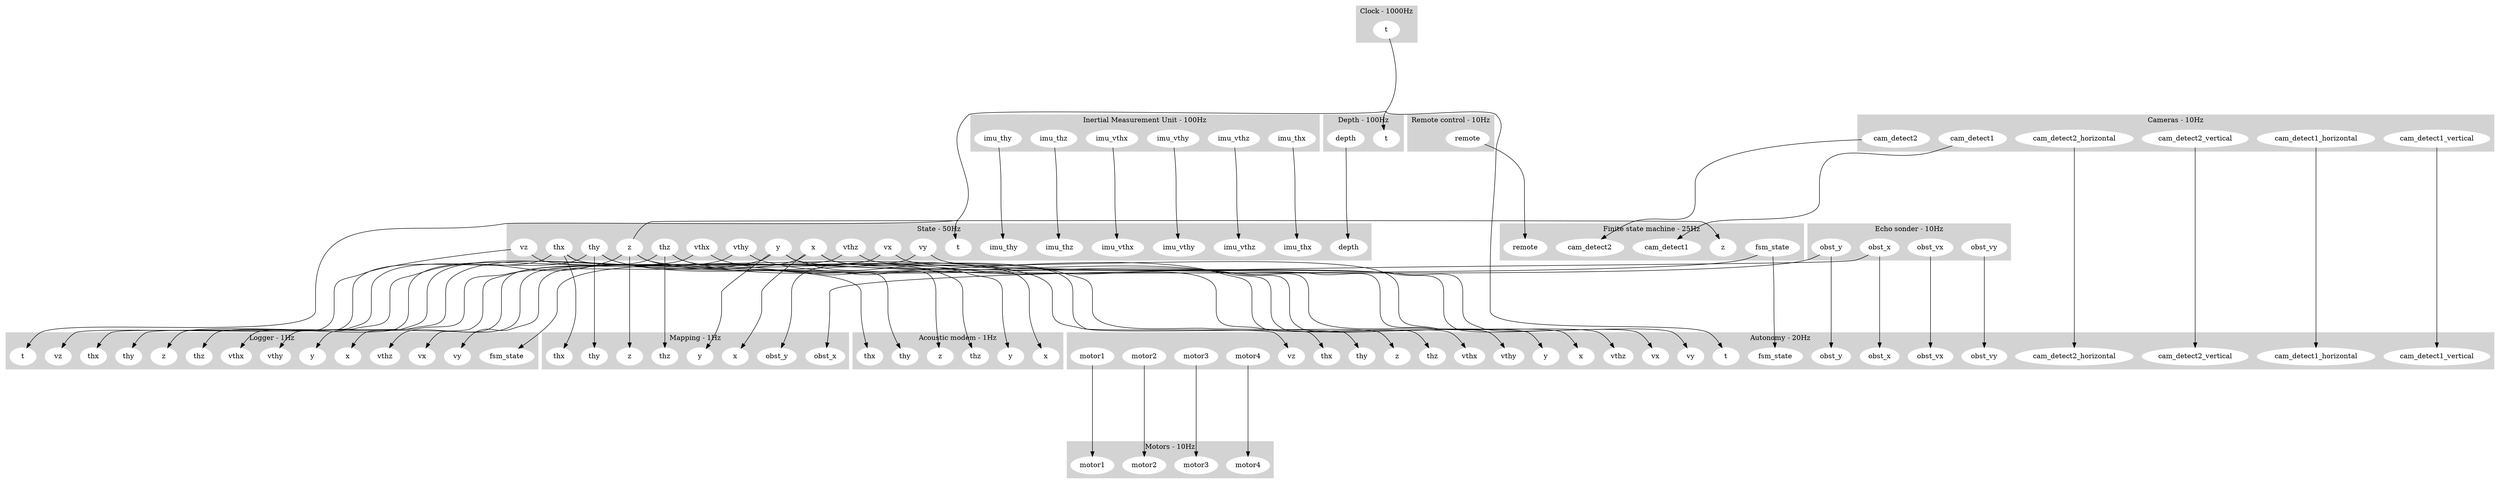 digraph links {
	concentrate=true;
	subgraph cluster_1 {
		label = "Acoustic modem - 1Hz";
		style=filled;
		color=lightgrey;
		node [style=filled,color=white];
		2 [label = "thx"];
		3 [label = "thy"];
		4 [label = "thz"];
		5 [label = "x"];
		6 [label = "y"];
		7 [label = "z"];
	}
	subgraph cluster_8 {
		label = "Autonomy - 20Hz";
		style=filled;
		color=lightgrey;
		node [style=filled,color=white];
		9 [label = "cam_detect1_horizontal"];
		10 [label = "cam_detect1_vertical"];
		11 [label = "cam_detect2_horizontal"];
		12 [label = "cam_detect2_vertical"];
		13 [label = "fsm_state"];
		14 [label = "obst_vx"];
		15 [label = "obst_vy"];
		16 [label = "obst_x"];
		17 [label = "obst_y"];
		18 [label = "t"];
		19 [label = "thx"];
		20 [label = "thy"];
		21 [label = "thz"];
		22 [label = "vthx"];
		23 [label = "vthy"];
		24 [label = "vthz"];
		25 [label = "vx"];
		26 [label = "vy"];
		27 [label = "vz"];
		28 [label = "x"];
		29 [label = "y"];
		30 [label = "z"];
		31 [label = "motor1"];
		32 [label = "motor2"];
		33 [label = "motor3"];
		34 [label = "motor4"];
	}
	subgraph cluster_35 {
		label = "Cameras - 10Hz";
		style=filled;
		color=lightgrey;
		node [style=filled,color=white];
		36 [label = "cam_detect1"];
		37 [label = "cam_detect1_horizontal"];
		38 [label = "cam_detect1_vertical"];
		39 [label = "cam_detect2"];
		40 [label = "cam_detect2_horizontal"];
		41 [label = "cam_detect2_vertical"];
	}
	subgraph cluster_42 {
		label = "Clock - 1000Hz";
		style=filled;
		color=lightgrey;
		node [style=filled,color=white];
		43 [label = "t"];
	}
	subgraph cluster_44 {
		label = "Depth - 100Hz";
		style=filled;
		color=lightgrey;
		node [style=filled,color=white];
		45 [label = "t"];
		46 [label = "depth"];
	}
	subgraph cluster_47 {
		label = "Echo sonder - 10Hz";
		style=filled;
		color=lightgrey;
		node [style=filled,color=white];
		48 [label = "obst_vx"];
		49 [label = "obst_vy"];
		50 [label = "obst_x"];
		51 [label = "obst_y"];
	}
	subgraph cluster_52 {
		label = "Inertial Measurement Unit - 100Hz";
		style=filled;
		color=lightgrey;
		node [style=filled,color=white];
		53 [label = "imu_thx"];
		54 [label = "imu_thy"];
		55 [label = "imu_thz"];
		56 [label = "imu_vthx"];
		57 [label = "imu_vthy"];
		58 [label = "imu_vthz"];
	}
	subgraph cluster_59 {
		label = "Logger - 1Hz";
		style=filled;
		color=lightgrey;
		node [style=filled,color=white];
		60 [label = "fsm_state"];
		61 [label = "t"];
		62 [label = "thx"];
		63 [label = "thy"];
		64 [label = "thz"];
		65 [label = "vthx"];
		66 [label = "vthy"];
		67 [label = "vthz"];
		68 [label = "vx"];
		69 [label = "vy"];
		70 [label = "vz"];
		71 [label = "x"];
		72 [label = "y"];
		73 [label = "z"];
	}
	subgraph cluster_74 {
		label = "Mapping - 1Hz";
		style=filled;
		color=lightgrey;
		node [style=filled,color=white];
		75 [label = "obst_x"];
		76 [label = "obst_y"];
		77 [label = "thx"];
		78 [label = "thy"];
		79 [label = "thz"];
		80 [label = "x"];
		81 [label = "y"];
		82 [label = "z"];
	}
	subgraph cluster_83 {
		label = "Motors - 10Hz";
		style=filled;
		color=lightgrey;
		node [style=filled,color=white];
		84 [label = "motor1"];
		85 [label = "motor2"];
		86 [label = "motor3"];
		87 [label = "motor4"];
	}
	subgraph cluster_88 {
		label = "Remote control - 10Hz";
		style=filled;
		color=lightgrey;
		node [style=filled,color=white];
		89 [label = "remote"];
	}
	subgraph cluster_90 {
		label = "State - 50Hz";
		style=filled;
		color=lightgrey;
		node [style=filled,color=white];
		91 [label = "depth"];
		92 [label = "imu_thx"];
		93 [label = "imu_thy"];
		94 [label = "imu_thz"];
		95 [label = "imu_vthx"];
		96 [label = "imu_vthy"];
		97 [label = "imu_vthz"];
		98 [label = "t"];
		99 [label = "thx"];
		100 [label = "thy"];
		101 [label = "thz"];
		102 [label = "vthx"];
		103 [label = "vthy"];
		104 [label = "vthz"];
		105 [label = "vx"];
		106 [label = "vy"];
		107 [label = "vz"];
		108 [label = "x"];
		109 [label = "y"];
		110 [label = "z"];
	}
	subgraph cluster_111 {
		label = "Finite state machine - 25Hz";
		style=filled;
		color=lightgrey;
		node [style=filled,color=white];
		112 [label = "cam_detect1"];
		113 [label = "cam_detect2"];
		114 [label = "remote"];
		115 [label = "z"];
		116 [label = "fsm_state"];
	}
	36->112 [minlen=5];
	37->9 [minlen=5];
	38->10 [minlen=5];
	39->113 [minlen=5];
	40->11 [minlen=5];
	41->12 [minlen=5];
	46->91 [minlen=5];
	116->13 [minlen=5];
	116->60 [minlen=5];
	53->92 [minlen=5];
	54->93 [minlen=5];
	55->94 [minlen=5];
	56->95 [minlen=5];
	57->96 [minlen=5];
	58->97 [minlen=5];
	31->84 [minlen=5];
	32->85 [minlen=5];
	33->86 [minlen=5];
	34->87 [minlen=5];
	48->14 [minlen=5];
	49->15 [minlen=5];
	50->16 [minlen=5];
	50->75 [minlen=5];
	51->17 [minlen=5];
	51->76 [minlen=5];
	89->114 [minlen=5];
	43->18 [minlen=5];
	43->45 [minlen=5];
	43->61 [minlen=5];
	43->98 [minlen=5];
	99->2 [minlen=5];
	99->19 [minlen=5];
	99->62 [minlen=5];
	99->77 [minlen=5];
	100->3 [minlen=5];
	100->20 [minlen=5];
	100->63 [minlen=5];
	100->78 [minlen=5];
	101->4 [minlen=5];
	101->21 [minlen=5];
	101->64 [minlen=5];
	101->79 [minlen=5];
	102->22 [minlen=5];
	102->65 [minlen=5];
	103->23 [minlen=5];
	103->66 [minlen=5];
	104->24 [minlen=5];
	104->67 [minlen=5];
	105->25 [minlen=5];
	105->68 [minlen=5];
	106->26 [minlen=5];
	106->69 [minlen=5];
	107->27 [minlen=5];
	107->70 [minlen=5];
	108->5 [minlen=5];
	108->28 [minlen=5];
	108->71 [minlen=5];
	108->80 [minlen=5];
	109->6 [minlen=5];
	109->29 [minlen=5];
	109->72 [minlen=5];
	109->81 [minlen=5];
	110->7 [minlen=5];
	110->30 [minlen=5];
	110->73 [minlen=5];
	110->82 [minlen=5];
	110->115 [minlen=5];
}